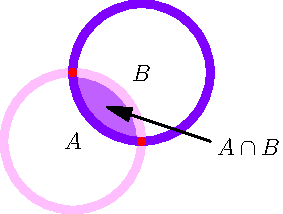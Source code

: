 size(5cm);
defaultpen(4);

pair z1=(0,0);
pair z2=(1,1);

real r=1;

path c1=circle(z1,r);
path c2=circle(z2,r);

// intersection area
picture it;
fill(it,c1,pink+purple);
clip(it,c2);
add(it);

//circles
draw(c1,pink);
draw(c2,purple);

// labels
label("$A$",z1);
label("$B$",z2);
real middle=1/2;
path g=(2,0)--(middle,middle);
draw(Label("$A\cap B$",0),g=g,p=currentpen+linewidth(0.8),arrow=Arrow);

// intersection points

for(pair p: intersectionpoints(c1,c2)){
  draw(p,red);
}
